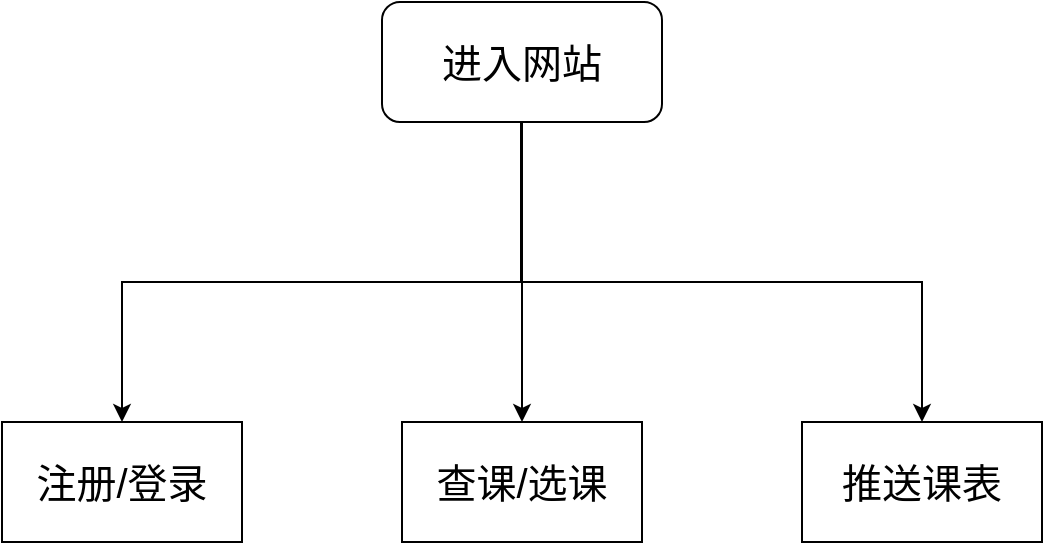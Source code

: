 <mxfile version="13.8.9-1" type="device"><diagram id="Pokjzwv7ElKT-jqu14U1" name="Page-1"><mxGraphModel dx="1550" dy="868" grid="1" gridSize="10" guides="1" tooltips="1" connect="1" arrows="1" fold="1" page="1" pageScale="1" pageWidth="827" pageHeight="1169" math="0" shadow="0"><root><mxCell id="0"/><mxCell id="1" parent="0"/><mxCell id="0i-krecynP7YTGp3lfu1-4" value="" style="edgeStyle=orthogonalEdgeStyle;rounded=0;orthogonalLoop=1;jettySize=auto;html=1;" edge="1" parent="1" source="0i-krecynP7YTGp3lfu1-1"><mxGeometry relative="1" as="geometry"><mxPoint x="240" y="470" as="targetPoint"/><Array as="points"><mxPoint x="440" y="400"/><mxPoint x="240" y="400"/></Array></mxGeometry></mxCell><mxCell id="0i-krecynP7YTGp3lfu1-1" value="&lt;font style=&quot;font-size: 20px&quot;&gt;进入网站&lt;/font&gt;" style="rounded=1;whiteSpace=wrap;html=1;" vertex="1" parent="1"><mxGeometry x="370" y="260" width="140" height="60" as="geometry"/></mxCell><mxCell id="0i-krecynP7YTGp3lfu1-2" value="&lt;font style=&quot;font-size: 20px&quot;&gt;查课/选课&lt;/font&gt;" style="rounded=0;whiteSpace=wrap;html=1;" vertex="1" parent="1"><mxGeometry x="380" y="470" width="120" height="60" as="geometry"/></mxCell><mxCell id="0i-krecynP7YTGp3lfu1-5" value="" style="edgeStyle=orthogonalEdgeStyle;rounded=0;orthogonalLoop=1;jettySize=auto;html=1;" edge="1" parent="1"><mxGeometry relative="1" as="geometry"><mxPoint x="440" y="320" as="sourcePoint"/><mxPoint x="440" y="470" as="targetPoint"/><Array as="points"><mxPoint x="440" y="470"/></Array></mxGeometry></mxCell><mxCell id="0i-krecynP7YTGp3lfu1-6" value="" style="edgeStyle=orthogonalEdgeStyle;rounded=0;orthogonalLoop=1;jettySize=auto;html=1;" edge="1" parent="1"><mxGeometry relative="1" as="geometry"><mxPoint x="439.5" y="320" as="sourcePoint"/><mxPoint x="640" y="470" as="targetPoint"/><Array as="points"><mxPoint x="440" y="400"/><mxPoint x="640" y="400"/></Array></mxGeometry></mxCell><mxCell id="0i-krecynP7YTGp3lfu1-7" value="&lt;font style=&quot;font-size: 20px&quot;&gt;注册/登录&lt;/font&gt;" style="rounded=0;whiteSpace=wrap;html=1;" vertex="1" parent="1"><mxGeometry x="180" y="470" width="120" height="60" as="geometry"/></mxCell><mxCell id="0i-krecynP7YTGp3lfu1-8" value="&lt;font style=&quot;font-size: 20px&quot;&gt;推送课表&lt;/font&gt;" style="rounded=0;whiteSpace=wrap;html=1;" vertex="1" parent="1"><mxGeometry x="580" y="470" width="120" height="60" as="geometry"/></mxCell></root></mxGraphModel></diagram></mxfile>